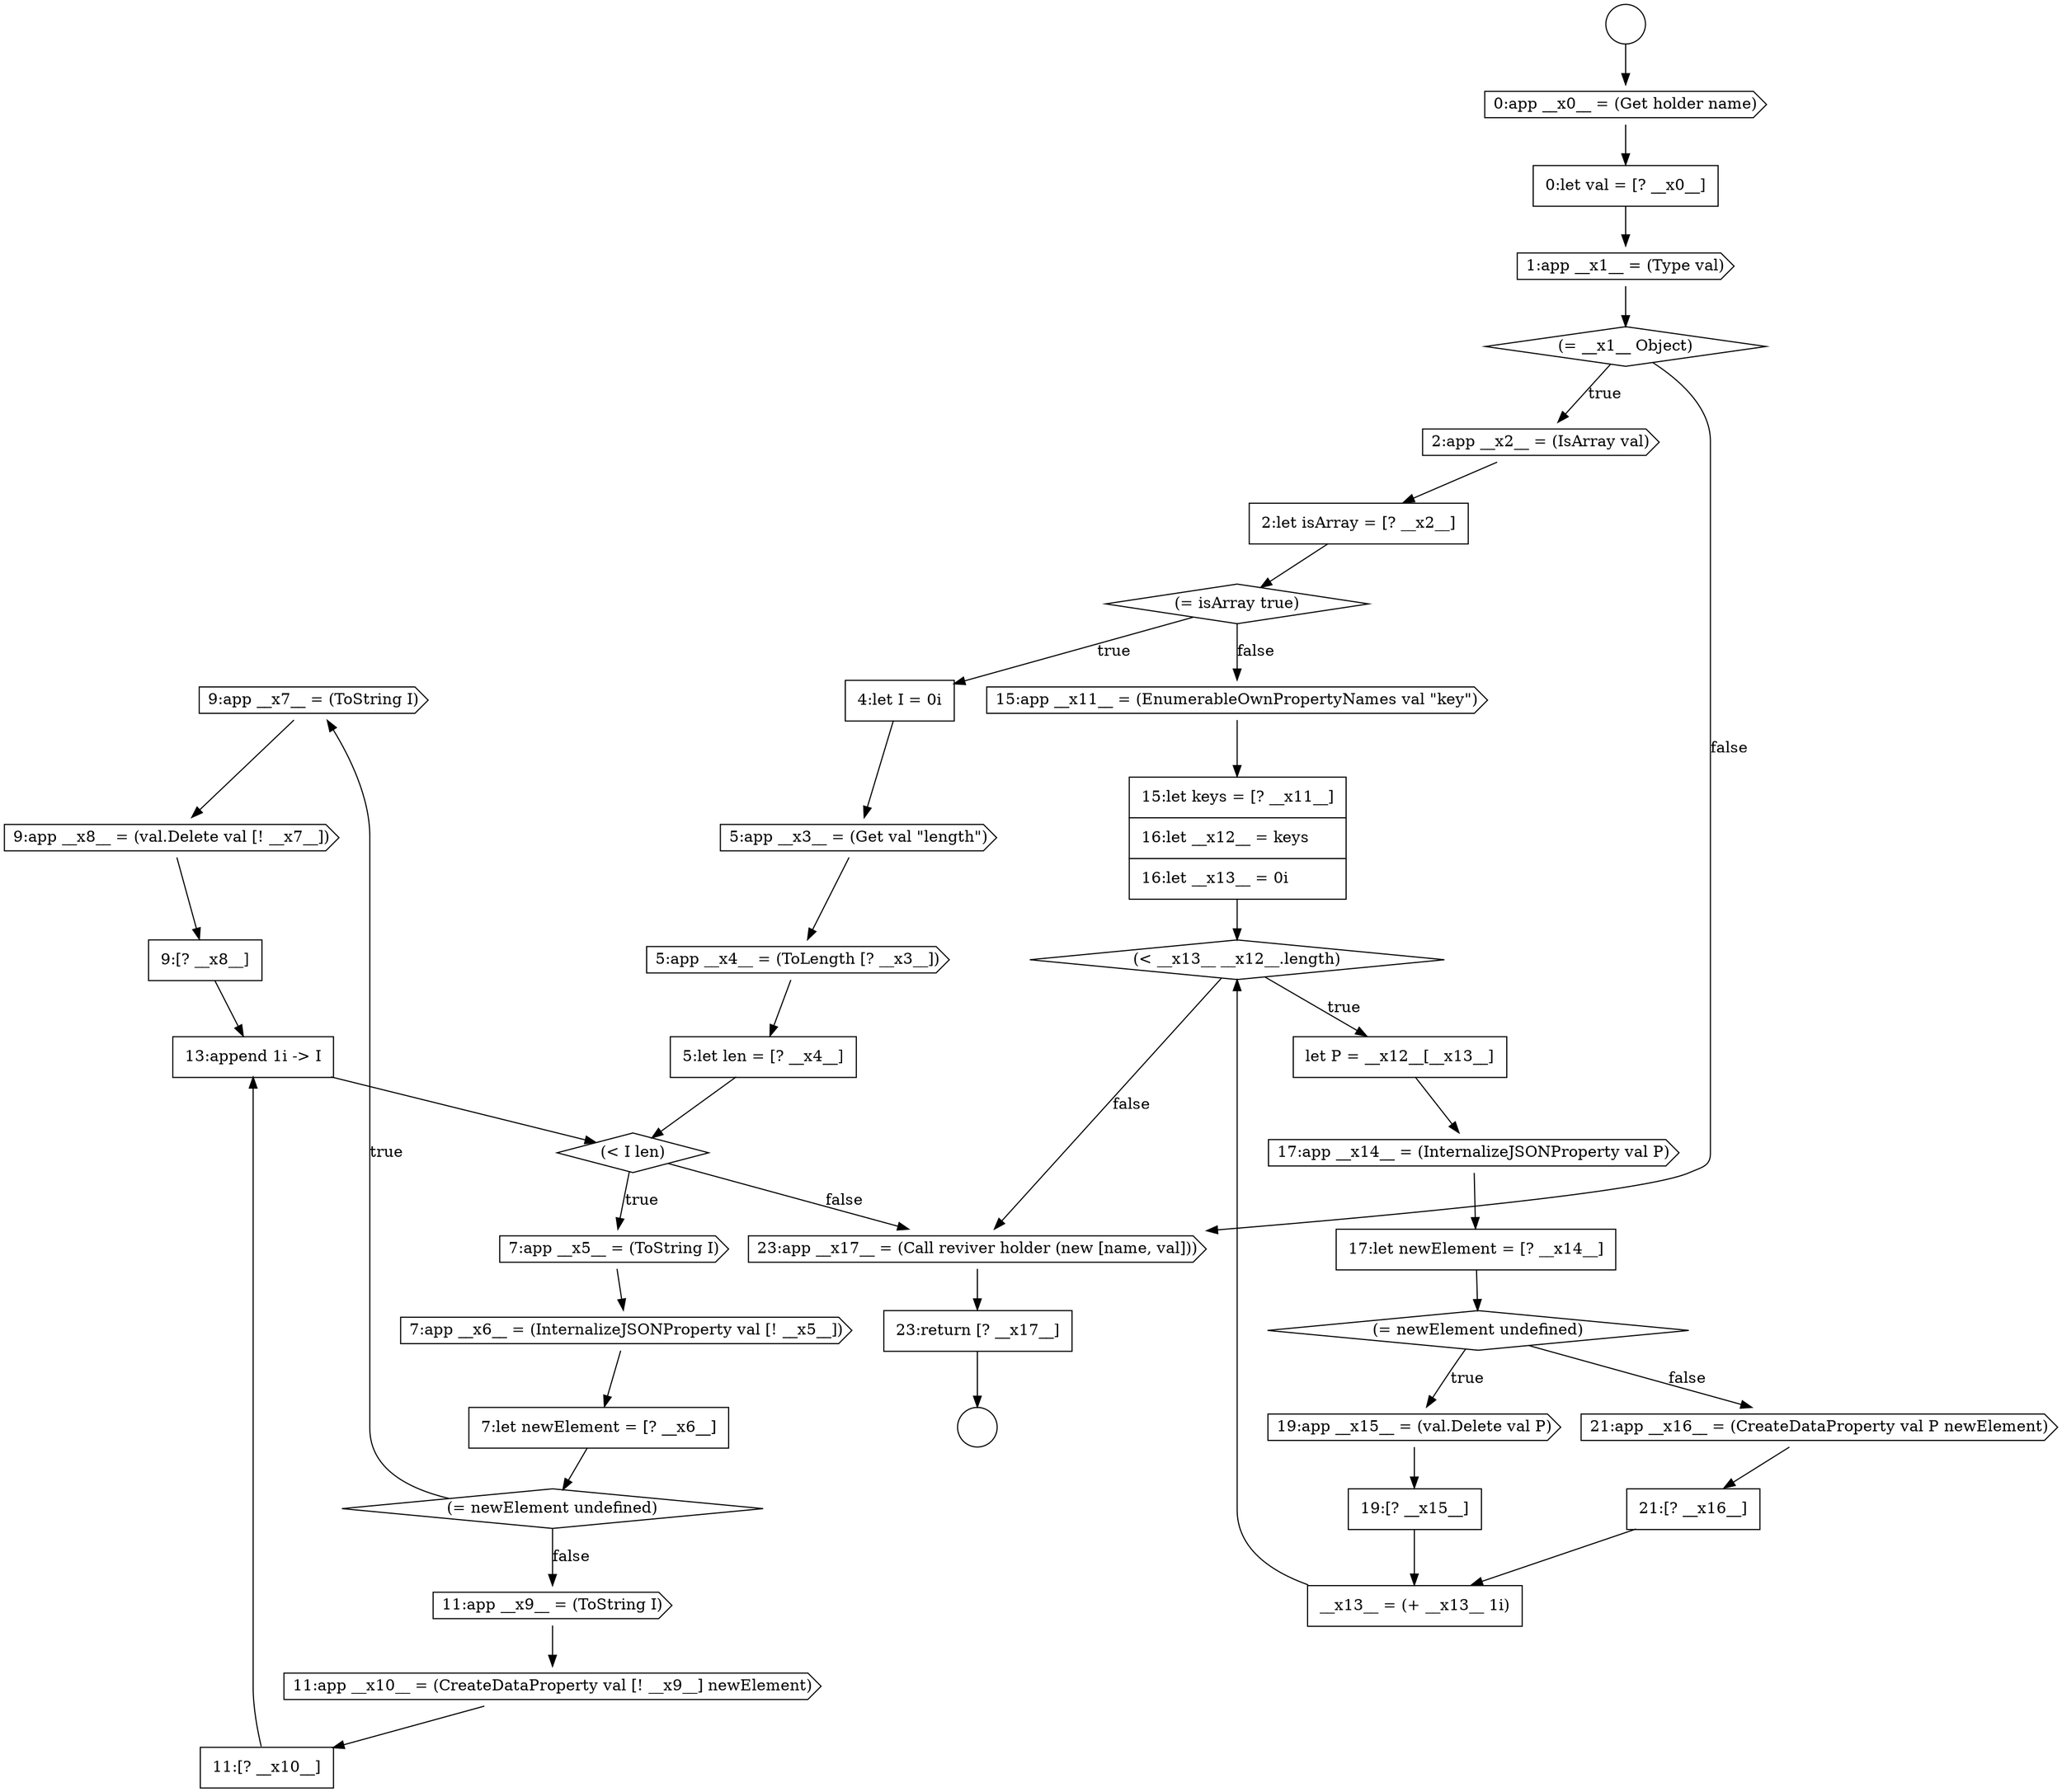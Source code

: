 digraph {
  node16765 [shape=cds, label=<<font color="black">9:app __x7__ = (ToString I)</font>> color="black" fillcolor="white" style=filled]
  node16752 [shape=diamond, label=<<font color="black">(= __x1__ Object)</font>> color="black" fillcolor="white" style=filled]
  node16785 [shape=none, margin=0, label=<<font color="black">
    <table border="0" cellborder="1" cellspacing="0" cellpadding="10">
      <tr><td align="left">23:return [? __x17__]</td></tr>
    </table>
  </font>> color="black" fillcolor="white" style=filled]
  node16780 [shape=none, margin=0, label=<<font color="black">
    <table border="0" cellborder="1" cellspacing="0" cellpadding="10">
      <tr><td align="left">19:[? __x15__]</td></tr>
    </table>
  </font>> color="black" fillcolor="white" style=filled]
  node16747 [shape=circle label=" " color="black" fillcolor="white" style=filled]
  node16750 [shape=none, margin=0, label=<<font color="black">
    <table border="0" cellborder="1" cellspacing="0" cellpadding="10">
      <tr><td align="left">0:let val = [? __x0__]</td></tr>
    </table>
  </font>> color="black" fillcolor="white" style=filled]
  node16759 [shape=none, margin=0, label=<<font color="black">
    <table border="0" cellborder="1" cellspacing="0" cellpadding="10">
      <tr><td align="left">5:let len = [? __x4__]</td></tr>
    </table>
  </font>> color="black" fillcolor="white" style=filled]
  node16778 [shape=diamond, label=<<font color="black">(= newElement undefined)</font>> color="black" fillcolor="white" style=filled]
  node16777 [shape=none, margin=0, label=<<font color="black">
    <table border="0" cellborder="1" cellspacing="0" cellpadding="10">
      <tr><td align="left">17:let newElement = [? __x14__]</td></tr>
    </table>
  </font>> color="black" fillcolor="white" style=filled]
  node16784 [shape=cds, label=<<font color="black">23:app __x17__ = (Call reviver holder (new [name, val]))</font>> color="black" fillcolor="white" style=filled]
  node16762 [shape=cds, label=<<font color="black">7:app __x6__ = (InternalizeJSONProperty val [! __x5__])</font>> color="black" fillcolor="white" style=filled]
  node16757 [shape=cds, label=<<font color="black">5:app __x3__ = (Get val &quot;length&quot;)</font>> color="black" fillcolor="white" style=filled]
  node16772 [shape=cds, label=<<font color="black">15:app __x11__ = (EnumerableOwnPropertyNames val &quot;key&quot;)</font>> color="black" fillcolor="white" style=filled]
  node16753 [shape=cds, label=<<font color="black">2:app __x2__ = (IsArray val)</font>> color="black" fillcolor="white" style=filled]
  node16776 [shape=cds, label=<<font color="black">17:app __x14__ = (InternalizeJSONProperty val P)</font>> color="black" fillcolor="white" style=filled]
  node16751 [shape=cds, label=<<font color="black">1:app __x1__ = (Type val)</font>> color="black" fillcolor="white" style=filled]
  node16748 [shape=circle label=" " color="black" fillcolor="white" style=filled]
  node16768 [shape=cds, label=<<font color="black">11:app __x9__ = (ToString I)</font>> color="black" fillcolor="white" style=filled]
  node16761 [shape=cds, label=<<font color="black">7:app __x5__ = (ToString I)</font>> color="black" fillcolor="white" style=filled]
  node16783 [shape=none, margin=0, label=<<font color="black">
    <table border="0" cellborder="1" cellspacing="0" cellpadding="10">
      <tr><td align="left">__x13__ = (+ __x13__ 1i)</td></tr>
    </table>
  </font>> color="black" fillcolor="white" style=filled]
  node16758 [shape=cds, label=<<font color="black">5:app __x4__ = (ToLength [? __x3__])</font>> color="black" fillcolor="white" style=filled]
  node16773 [shape=none, margin=0, label=<<font color="black">
    <table border="0" cellborder="1" cellspacing="0" cellpadding="10">
      <tr><td align="left">15:let keys = [? __x11__]</td></tr>
      <tr><td align="left">16:let __x12__ = keys</td></tr>
      <tr><td align="left">16:let __x13__ = 0i</td></tr>
    </table>
  </font>> color="black" fillcolor="white" style=filled]
  node16754 [shape=none, margin=0, label=<<font color="black">
    <table border="0" cellborder="1" cellspacing="0" cellpadding="10">
      <tr><td align="left">2:let isArray = [? __x2__]</td></tr>
    </table>
  </font>> color="black" fillcolor="white" style=filled]
  node16769 [shape=cds, label=<<font color="black">11:app __x10__ = (CreateDataProperty val [! __x9__] newElement)</font>> color="black" fillcolor="white" style=filled]
  node16779 [shape=cds, label=<<font color="black">19:app __x15__ = (val.Delete val P)</font>> color="black" fillcolor="white" style=filled]
  node16764 [shape=diamond, label=<<font color="black">(= newElement undefined)</font>> color="black" fillcolor="white" style=filled]
  node16782 [shape=none, margin=0, label=<<font color="black">
    <table border="0" cellborder="1" cellspacing="0" cellpadding="10">
      <tr><td align="left">21:[? __x16__]</td></tr>
    </table>
  </font>> color="black" fillcolor="white" style=filled]
  node16774 [shape=diamond, label=<<font color="black">(&lt; __x13__ __x12__.length)</font>> color="black" fillcolor="white" style=filled]
  node16767 [shape=none, margin=0, label=<<font color="black">
    <table border="0" cellborder="1" cellspacing="0" cellpadding="10">
      <tr><td align="left">9:[? __x8__]</td></tr>
    </table>
  </font>> color="black" fillcolor="white" style=filled]
  node16755 [shape=diamond, label=<<font color="black">(= isArray true)</font>> color="black" fillcolor="white" style=filled]
  node16770 [shape=none, margin=0, label=<<font color="black">
    <table border="0" cellborder="1" cellspacing="0" cellpadding="10">
      <tr><td align="left">11:[? __x10__]</td></tr>
    </table>
  </font>> color="black" fillcolor="white" style=filled]
  node16763 [shape=none, margin=0, label=<<font color="black">
    <table border="0" cellborder="1" cellspacing="0" cellpadding="10">
      <tr><td align="left">7:let newElement = [? __x6__]</td></tr>
    </table>
  </font>> color="black" fillcolor="white" style=filled]
  node16749 [shape=cds, label=<<font color="black">0:app __x0__ = (Get holder name)</font>> color="black" fillcolor="white" style=filled]
  node16781 [shape=cds, label=<<font color="black">21:app __x16__ = (CreateDataProperty val P newElement)</font>> color="black" fillcolor="white" style=filled]
  node16766 [shape=cds, label=<<font color="black">9:app __x8__ = (val.Delete val [! __x7__])</font>> color="black" fillcolor="white" style=filled]
  node16756 [shape=none, margin=0, label=<<font color="black">
    <table border="0" cellborder="1" cellspacing="0" cellpadding="10">
      <tr><td align="left">4:let I = 0i</td></tr>
    </table>
  </font>> color="black" fillcolor="white" style=filled]
  node16771 [shape=none, margin=0, label=<<font color="black">
    <table border="0" cellborder="1" cellspacing="0" cellpadding="10">
      <tr><td align="left">13:append 1i -&gt; I</td></tr>
    </table>
  </font>> color="black" fillcolor="white" style=filled]
  node16760 [shape=diamond, label=<<font color="black">(&lt; I len)</font>> color="black" fillcolor="white" style=filled]
  node16775 [shape=none, margin=0, label=<<font color="black">
    <table border="0" cellborder="1" cellspacing="0" cellpadding="10">
      <tr><td align="left">let P = __x12__[__x13__]</td></tr>
    </table>
  </font>> color="black" fillcolor="white" style=filled]
  node16769 -> node16770 [ color="black"]
  node16784 -> node16785 [ color="black"]
  node16759 -> node16760 [ color="black"]
  node16773 -> node16774 [ color="black"]
  node16776 -> node16777 [ color="black"]
  node16785 -> node16748 [ color="black"]
  node16774 -> node16775 [label=<<font color="black">true</font>> color="black"]
  node16774 -> node16784 [label=<<font color="black">false</font>> color="black"]
  node16764 -> node16765 [label=<<font color="black">true</font>> color="black"]
  node16764 -> node16768 [label=<<font color="black">false</font>> color="black"]
  node16778 -> node16779 [label=<<font color="black">true</font>> color="black"]
  node16778 -> node16781 [label=<<font color="black">false</font>> color="black"]
  node16752 -> node16753 [label=<<font color="black">true</font>> color="black"]
  node16752 -> node16784 [label=<<font color="black">false</font>> color="black"]
  node16782 -> node16783 [ color="black"]
  node16747 -> node16749 [ color="black"]
  node16768 -> node16769 [ color="black"]
  node16760 -> node16761 [label=<<font color="black">true</font>> color="black"]
  node16760 -> node16784 [label=<<font color="black">false</font>> color="black"]
  node16753 -> node16754 [ color="black"]
  node16749 -> node16750 [ color="black"]
  node16777 -> node16778 [ color="black"]
  node16780 -> node16783 [ color="black"]
  node16751 -> node16752 [ color="black"]
  node16767 -> node16771 [ color="black"]
  node16754 -> node16755 [ color="black"]
  node16783 -> node16774 [ color="black"]
  node16781 -> node16782 [ color="black"]
  node16771 -> node16760 [ color="black"]
  node16770 -> node16771 [ color="black"]
  node16756 -> node16757 [ color="black"]
  node16758 -> node16759 [ color="black"]
  node16750 -> node16751 [ color="black"]
  node16772 -> node16773 [ color="black"]
  node16755 -> node16756 [label=<<font color="black">true</font>> color="black"]
  node16755 -> node16772 [label=<<font color="black">false</font>> color="black"]
  node16763 -> node16764 [ color="black"]
  node16765 -> node16766 [ color="black"]
  node16775 -> node16776 [ color="black"]
  node16766 -> node16767 [ color="black"]
  node16761 -> node16762 [ color="black"]
  node16779 -> node16780 [ color="black"]
  node16757 -> node16758 [ color="black"]
  node16762 -> node16763 [ color="black"]
}
